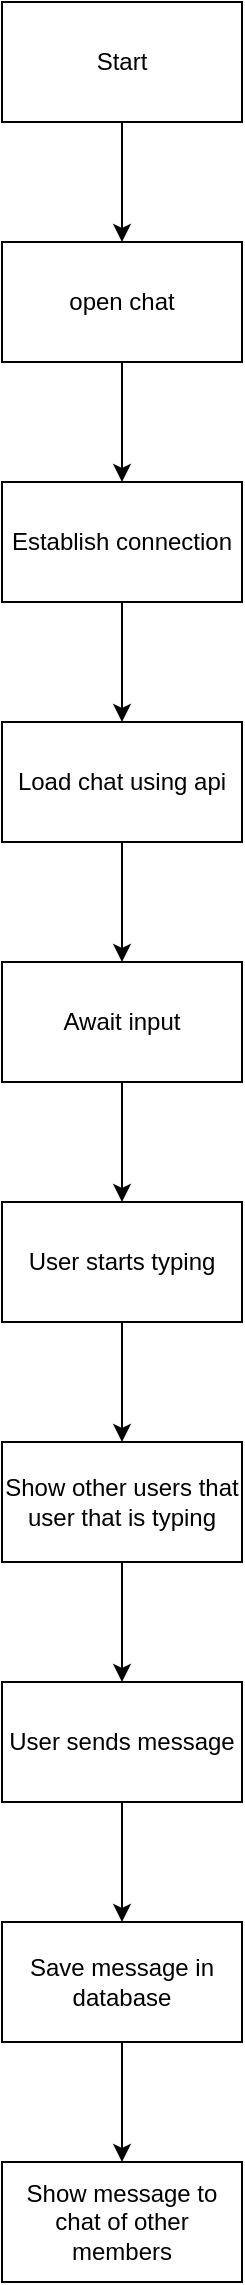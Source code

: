 <mxfile version="24.0.6" type="github">
  <diagram name="Pagina-1" id="2xL5hSOCkPQhhSe2iLA3">
    <mxGraphModel dx="1434" dy="738" grid="1" gridSize="10" guides="1" tooltips="1" connect="1" arrows="1" fold="1" page="1" pageScale="1" pageWidth="827" pageHeight="1169" math="0" shadow="0">
      <root>
        <mxCell id="0" />
        <mxCell id="1" parent="0" />
        <mxCell id="g44KLaVrJFj6UJTE19Py-5" style="edgeStyle=orthogonalEdgeStyle;rounded=0;orthogonalLoop=1;jettySize=auto;html=1;" edge="1" parent="1" source="g44KLaVrJFj6UJTE19Py-1" target="g44KLaVrJFj6UJTE19Py-2">
          <mxGeometry relative="1" as="geometry" />
        </mxCell>
        <mxCell id="g44KLaVrJFj6UJTE19Py-1" value="Start" style="rounded=0;whiteSpace=wrap;html=1;" vertex="1" parent="1">
          <mxGeometry x="520" y="40" width="120" height="60" as="geometry" />
        </mxCell>
        <mxCell id="g44KLaVrJFj6UJTE19Py-6" style="edgeStyle=orthogonalEdgeStyle;rounded=0;orthogonalLoop=1;jettySize=auto;html=1;" edge="1" parent="1" source="g44KLaVrJFj6UJTE19Py-2" target="g44KLaVrJFj6UJTE19Py-4">
          <mxGeometry relative="1" as="geometry" />
        </mxCell>
        <mxCell id="g44KLaVrJFj6UJTE19Py-2" value="open chat" style="rounded=0;whiteSpace=wrap;html=1;" vertex="1" parent="1">
          <mxGeometry x="520" y="160" width="120" height="60" as="geometry" />
        </mxCell>
        <mxCell id="g44KLaVrJFj6UJTE19Py-18" style="edgeStyle=orthogonalEdgeStyle;rounded=0;orthogonalLoop=1;jettySize=auto;html=1;" edge="1" parent="1" source="g44KLaVrJFj6UJTE19Py-3" target="g44KLaVrJFj6UJTE19Py-11">
          <mxGeometry relative="1" as="geometry" />
        </mxCell>
        <mxCell id="g44KLaVrJFj6UJTE19Py-3" value="Load chat using api" style="rounded=0;whiteSpace=wrap;html=1;" vertex="1" parent="1">
          <mxGeometry x="520" y="400" width="120" height="60" as="geometry" />
        </mxCell>
        <mxCell id="g44KLaVrJFj6UJTE19Py-7" style="edgeStyle=orthogonalEdgeStyle;rounded=0;orthogonalLoop=1;jettySize=auto;html=1;" edge="1" parent="1" source="g44KLaVrJFj6UJTE19Py-4" target="g44KLaVrJFj6UJTE19Py-3">
          <mxGeometry relative="1" as="geometry" />
        </mxCell>
        <mxCell id="g44KLaVrJFj6UJTE19Py-4" value="Establish connection" style="rounded=0;whiteSpace=wrap;html=1;" vertex="1" parent="1">
          <mxGeometry x="520" y="280" width="120" height="60" as="geometry" />
        </mxCell>
        <mxCell id="g44KLaVrJFj6UJTE19Py-19" style="edgeStyle=orthogonalEdgeStyle;rounded=0;orthogonalLoop=1;jettySize=auto;html=1;" edge="1" parent="1" source="g44KLaVrJFj6UJTE19Py-11" target="g44KLaVrJFj6UJTE19Py-12">
          <mxGeometry relative="1" as="geometry" />
        </mxCell>
        <mxCell id="g44KLaVrJFj6UJTE19Py-11" value="Await input" style="rounded=0;whiteSpace=wrap;html=1;" vertex="1" parent="1">
          <mxGeometry x="520" y="520" width="120" height="60" as="geometry" />
        </mxCell>
        <mxCell id="g44KLaVrJFj6UJTE19Py-20" style="edgeStyle=orthogonalEdgeStyle;rounded=0;orthogonalLoop=1;jettySize=auto;html=1;" edge="1" parent="1" source="g44KLaVrJFj6UJTE19Py-12" target="g44KLaVrJFj6UJTE19Py-15">
          <mxGeometry relative="1" as="geometry" />
        </mxCell>
        <mxCell id="g44KLaVrJFj6UJTE19Py-12" value="User starts typing" style="rounded=0;whiteSpace=wrap;html=1;" vertex="1" parent="1">
          <mxGeometry x="520" y="640" width="120" height="60" as="geometry" />
        </mxCell>
        <mxCell id="g44KLaVrJFj6UJTE19Py-23" style="edgeStyle=orthogonalEdgeStyle;rounded=0;orthogonalLoop=1;jettySize=auto;html=1;" edge="1" parent="1" source="g44KLaVrJFj6UJTE19Py-13" target="g44KLaVrJFj6UJTE19Py-16">
          <mxGeometry relative="1" as="geometry" />
        </mxCell>
        <mxCell id="g44KLaVrJFj6UJTE19Py-13" value="User sends message" style="rounded=0;whiteSpace=wrap;html=1;" vertex="1" parent="1">
          <mxGeometry x="520" y="880" width="120" height="60" as="geometry" />
        </mxCell>
        <mxCell id="g44KLaVrJFj6UJTE19Py-14" value="Show message to chat of other members" style="rounded=0;whiteSpace=wrap;html=1;" vertex="1" parent="1">
          <mxGeometry x="520" y="1120" width="120" height="60" as="geometry" />
        </mxCell>
        <mxCell id="g44KLaVrJFj6UJTE19Py-22" style="edgeStyle=orthogonalEdgeStyle;rounded=0;orthogonalLoop=1;jettySize=auto;html=1;" edge="1" parent="1" source="g44KLaVrJFj6UJTE19Py-15" target="g44KLaVrJFj6UJTE19Py-13">
          <mxGeometry relative="1" as="geometry" />
        </mxCell>
        <mxCell id="g44KLaVrJFj6UJTE19Py-15" value="Show other users that user that is typing" style="rounded=0;whiteSpace=wrap;html=1;" vertex="1" parent="1">
          <mxGeometry x="520" y="760" width="120" height="60" as="geometry" />
        </mxCell>
        <mxCell id="g44KLaVrJFj6UJTE19Py-24" style="edgeStyle=orthogonalEdgeStyle;rounded=0;orthogonalLoop=1;jettySize=auto;html=1;" edge="1" parent="1" source="g44KLaVrJFj6UJTE19Py-16" target="g44KLaVrJFj6UJTE19Py-14">
          <mxGeometry relative="1" as="geometry" />
        </mxCell>
        <mxCell id="g44KLaVrJFj6UJTE19Py-16" value="Save message in database" style="rounded=0;whiteSpace=wrap;html=1;" vertex="1" parent="1">
          <mxGeometry x="520" y="1000" width="120" height="60" as="geometry" />
        </mxCell>
      </root>
    </mxGraphModel>
  </diagram>
</mxfile>
